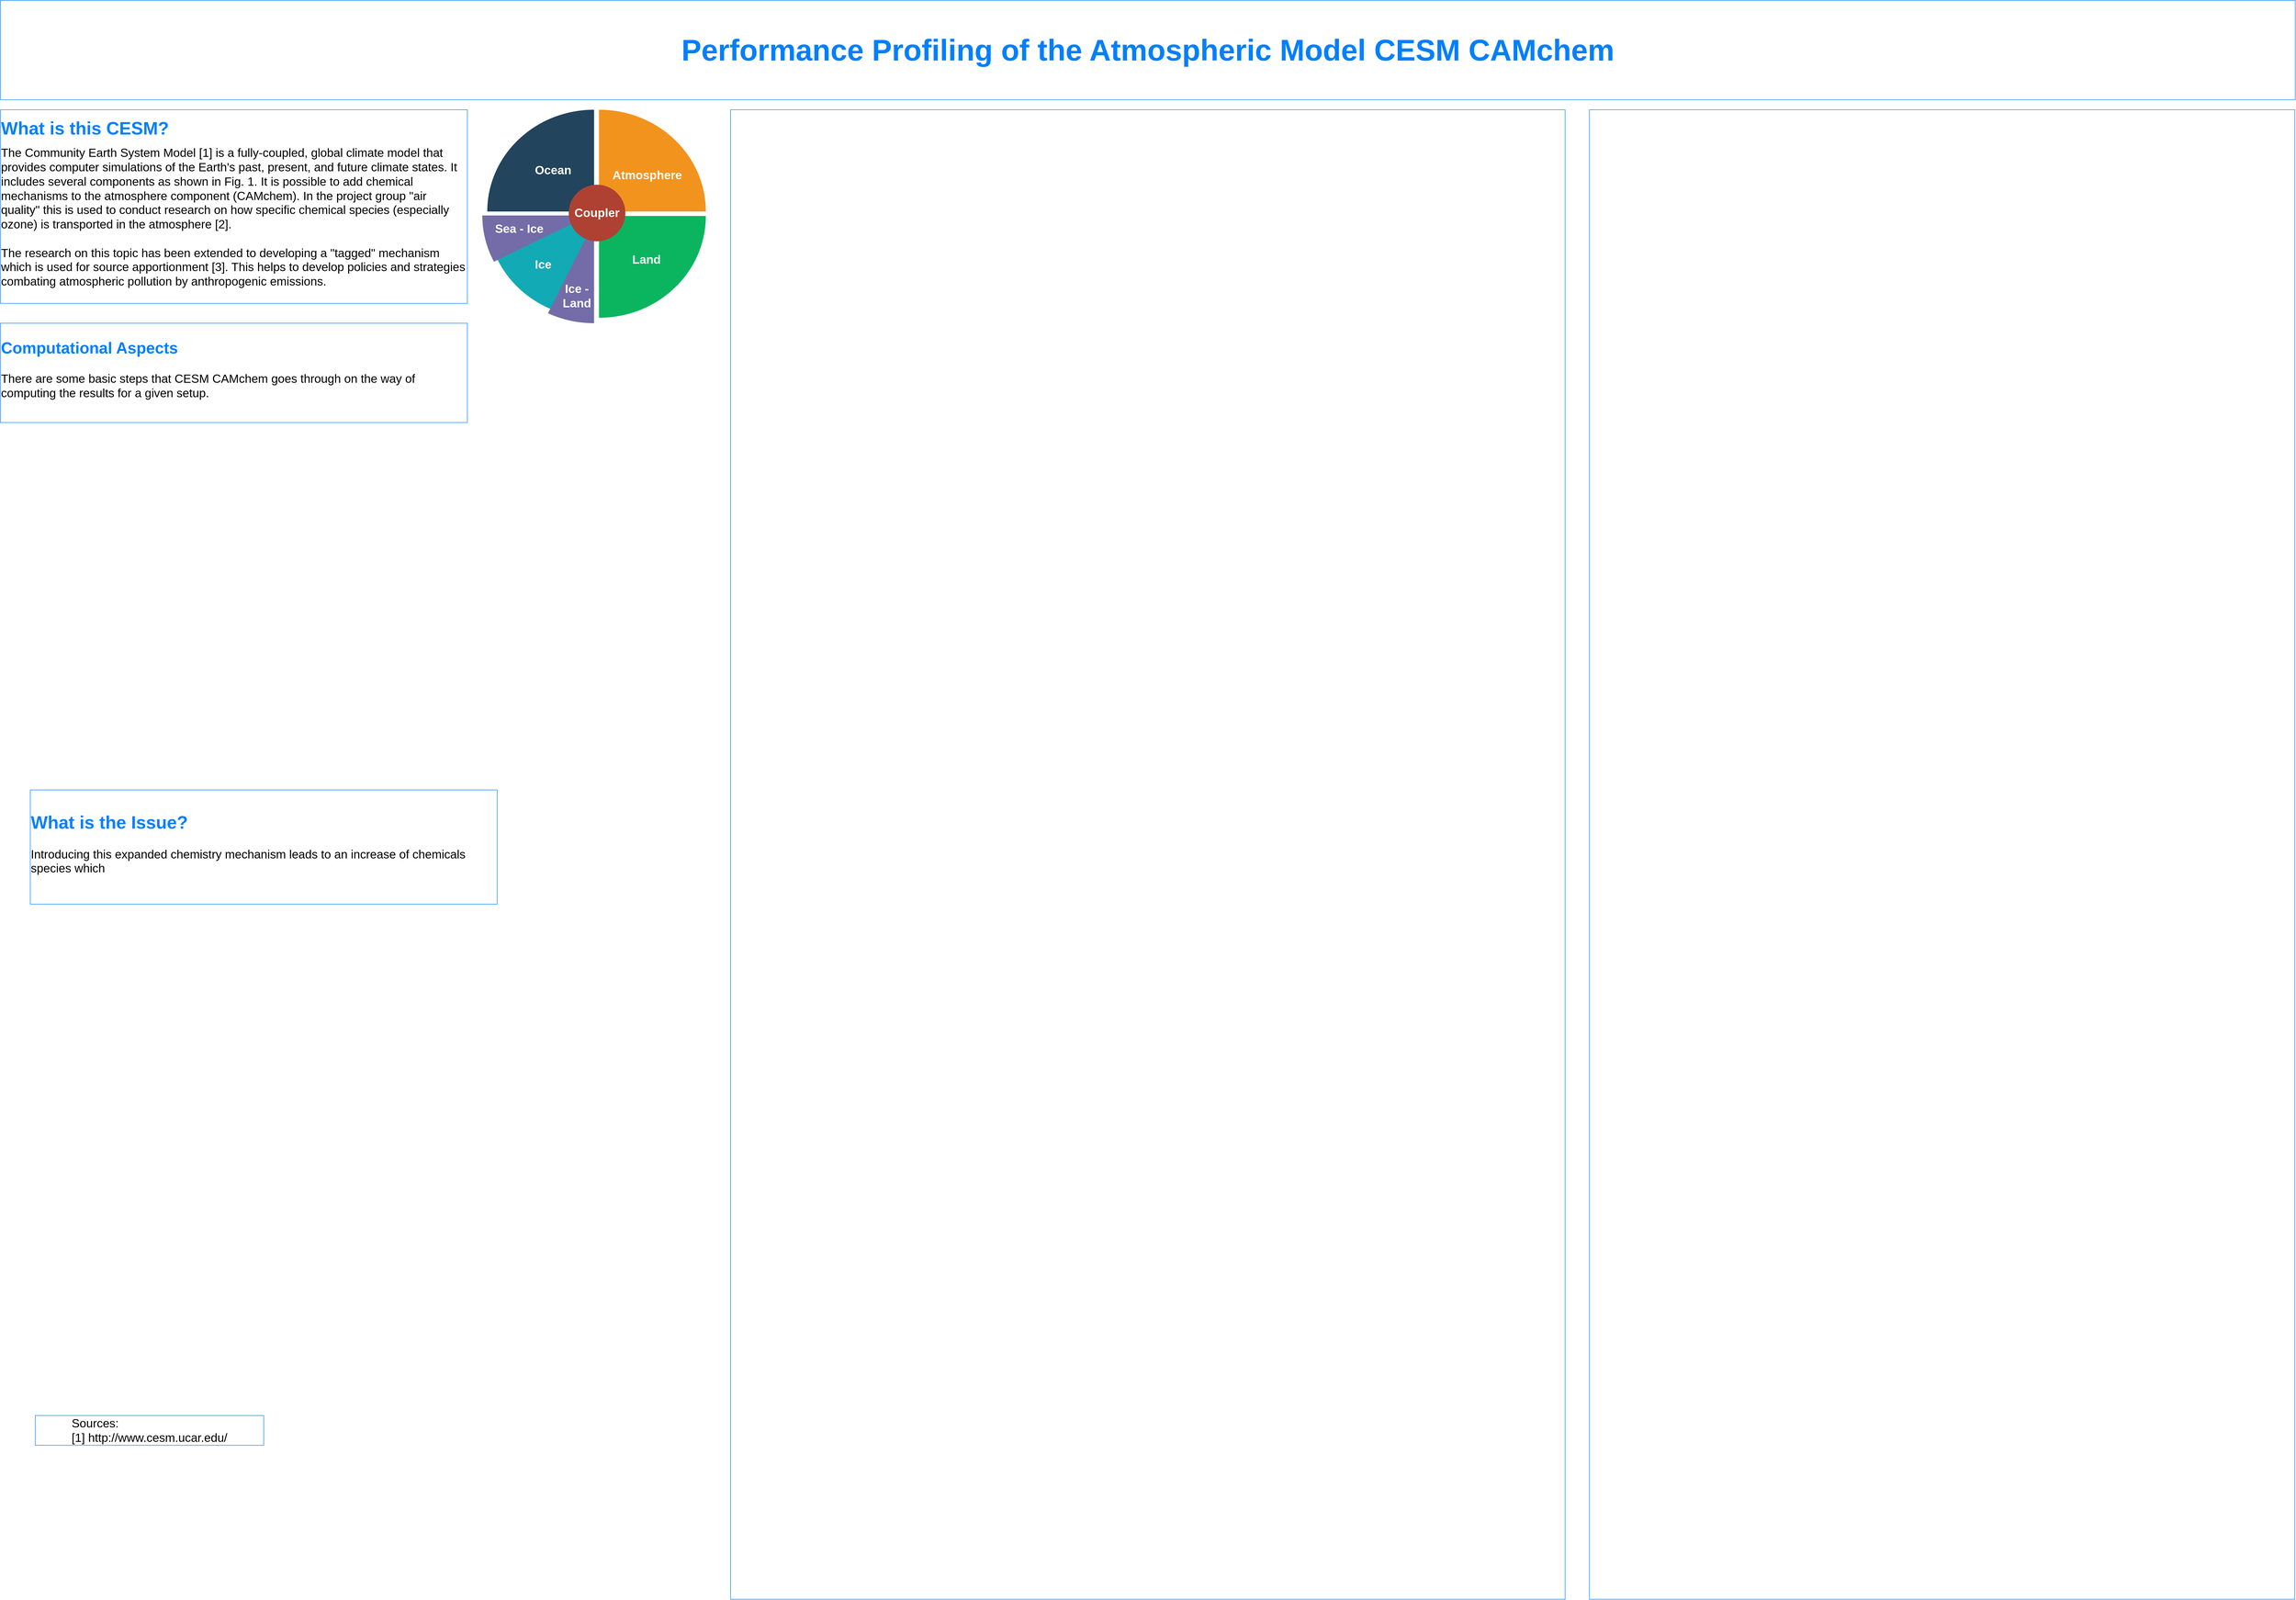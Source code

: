 <mxfile version="10.6.9" type="github"><diagram id="mjhDDRxly4AxYH8nvqQT" name="Page-1"><mxGraphModel dx="1859" dy="1043" grid="1" gridSize="10" guides="1" tooltips="1" connect="1" arrows="1" fold="1" page="1" pageScale="1" pageWidth="4681" pageHeight="3300" math="0" shadow="0"><root><mxCell id="0"/><mxCell id="1" parent="0"/><mxCell id="dlEqyy9EDfAYzepxbtxh-1" value="&lt;font color=&quot;#007FFF&quot;&gt;&lt;b&gt;&lt;font style=&quot;font-size: 60px&quot;&gt;Performance Profiling of the Atmospheric Model CESM CAMchem&lt;br&gt;&lt;/font&gt;&lt;/b&gt;&lt;/font&gt;" style="rounded=0;whiteSpace=wrap;html=1;strokeColor=#007FFF;" vertex="1" parent="1"><mxGeometry x="20" y="20" width="4620" height="200" as="geometry"/></mxCell><mxCell id="dlEqyy9EDfAYzepxbtxh-2" value="&lt;div align=&quot;left&quot;&gt;&lt;font style=&quot;font-size: 36px&quot; color=&quot;#007FFF&quot;&gt;&lt;b&gt;What is this CESM?&lt;/b&gt;&lt;/font&gt;&lt;br&gt;&lt;/div&gt;&lt;div&gt;&lt;br&gt;&lt;/div&gt;&lt;div style=&quot;font-size: 24px&quot; align=&quot;left&quot;&gt;The Community Earth System Model [1] is a fully-coupled, global climate model that provides computer simulations of the Earth's past, present, and future climate states. It includes several components as shown in Fig. 1. It is possible to add chemical mechanisms to the atmosphere component (CAMchem). In the project group &quot;air quality&quot; this is used to conduct research on how specific chemical species (especially ozone) is transported in the atmosphere [2].&lt;/div&gt;&lt;div style=&quot;font-size: 24px&quot; align=&quot;left&quot;&gt;&lt;br&gt;&lt;/div&gt;&lt;div style=&quot;font-size: 24px&quot; align=&quot;left&quot;&gt;The research on this topic has been extended to developing a &quot;tagged&quot; mechanism which is used for source apportionment [3]. This helps to develop policies and strategies combating atmospheric pollution by anthropogenic emissions. &lt;br&gt;&lt;/div&gt;&amp;nbsp;" style="rounded=0;whiteSpace=wrap;html=1;strokeColor=#007FFF;" vertex="1" parent="1"><mxGeometry x="20" y="240" width="940" height="390" as="geometry"/></mxCell><mxCell id="dlEqyy9EDfAYzepxbtxh-3" value="" style="rounded=0;whiteSpace=wrap;html=1;strokeColor=#007FFF;" vertex="1" parent="1"><mxGeometry x="1490" y="240" width="1680" height="3000" as="geometry"/></mxCell><mxCell id="dlEqyy9EDfAYzepxbtxh-4" value="" style="rounded=0;whiteSpace=wrap;html=1;strokeColor=#007FFF;" vertex="1" parent="1"><mxGeometry x="3219" y="240" width="1420" height="3000" as="geometry"/></mxCell><mxCell id="dlEqyy9EDfAYzepxbtxh-5" value="&lt;div style=&quot;font-size: 24px&quot; align=&quot;left&quot;&gt;&lt;font style=&quot;font-size: 24px&quot;&gt;Sources:&lt;/font&gt;&lt;/div&gt;&lt;div style=&quot;font-size: 24px&quot; align=&quot;left&quot;&gt;&lt;font style=&quot;font-size: 24px&quot;&gt;[1] http://www.cesm.ucar.edu/&lt;br&gt;&lt;/font&gt;&lt;/div&gt;" style="rounded=0;whiteSpace=wrap;html=1;strokeColor=#007FFF;" vertex="1" parent="1"><mxGeometry x="90" y="2870" width="460" height="60" as="geometry"/></mxCell><mxCell id="dlEqyy9EDfAYzepxbtxh-9" value="" style="verticalLabelPosition=bottom;verticalAlign=top;html=1;shape=mxgraph.basic.pie;fillColor=#23445D;strokeColor=none;startAngle=0.75;endAngle=0;rotation=0;flipH=0;flipV=0;" vertex="1" parent="1"><mxGeometry x="1000" y="240" width="430" height="410" as="geometry"/></mxCell><mxCell id="dlEqyy9EDfAYzepxbtxh-10" value="" style="verticalLabelPosition=bottom;verticalAlign=top;html=1;shape=mxgraph.basic.pie;fillColor=#F2931E;strokeColor=none;startAngle=0.75;endAngle=0;rotation=0;flipH=1;flipV=0;" vertex="1" parent="1"><mxGeometry x="1010" y="240" width="430" height="410" as="geometry"/></mxCell><mxCell id="dlEqyy9EDfAYzepxbtxh-11" value="" style="verticalLabelPosition=bottom;verticalAlign=top;html=1;shape=mxgraph.basic.pie;fillColor=#0BB560;strokeColor=none;startAngle=0.75;endAngle=0;rotation=0;flipH=1;flipV=1;" vertex="1" parent="1"><mxGeometry x="1010" y="249" width="430" height="410" as="geometry"/></mxCell><mxCell id="dlEqyy9EDfAYzepxbtxh-12" value="" style="verticalLabelPosition=bottom;verticalAlign=top;html=1;shape=mxgraph.basic.pie;fillColor=#12AAB5;strokeColor=none;startAngle=0.75;endAngle=0;rotation=0;flipH=0;flipV=1;" vertex="1" parent="1"><mxGeometry x="1000" y="249" width="430" height="410" as="geometry"/></mxCell><mxCell id="dlEqyy9EDfAYzepxbtxh-39" value="&lt;b&gt;&lt;font style=&quot;font-size: 24px&quot;&gt;Land&lt;/font&gt;&lt;/b&gt;" style="text;html=1;resizable=0;points=[];autosize=1;align=left;verticalAlign=top;spacingTop=-4;fontColor=#FFFFFF;" vertex="1" parent="1"><mxGeometry x="1290" y="525" width="70" height="20" as="geometry"/></mxCell><mxCell id="dlEqyy9EDfAYzepxbtxh-40" value="&lt;b&gt;&lt;font style=&quot;font-size: 24px&quot;&gt;Atmosphere&lt;/font&gt;&lt;/b&gt;" style="text;html=1;resizable=0;points=[];autosize=1;align=left;verticalAlign=top;spacingTop=-4;fontColor=#FFFFFF;" vertex="1" parent="1"><mxGeometry x="1250" y="355" width="150" height="20" as="geometry"/></mxCell><mxCell id="dlEqyy9EDfAYzepxbtxh-41" value="&lt;b&gt;&lt;font style=&quot;font-size: 24px&quot;&gt;Ocean&lt;/font&gt;&lt;/b&gt;" style="text;html=1;resizable=0;points=[];autosize=1;align=left;verticalAlign=top;spacingTop=-4;fontColor=#FFFFFF;" vertex="1" parent="1"><mxGeometry x="1094" y="345" width="90" height="20" as="geometry"/></mxCell><mxCell id="dlEqyy9EDfAYzepxbtxh-42" value="&lt;b&gt;&lt;font style=&quot;font-size: 24px&quot;&gt;Ice&lt;/font&gt;&lt;/b&gt;" style="text;html=1;resizable=0;points=[];autosize=1;align=left;verticalAlign=top;spacingTop=-4;fontColor=#FFFFFF;" vertex="1" parent="1"><mxGeometry x="1094" y="535" width="50" height="20" as="geometry"/></mxCell><mxCell id="dlEqyy9EDfAYzepxbtxh-43" value="" style="verticalLabelPosition=bottom;verticalAlign=top;html=1;shape=mxgraph.basic.pie;fillColor=#736CA8;strokeColor=none;startAngle=0.929;endAngle=0;rotation=0;flipH=0;flipV=1;" vertex="1" parent="1"><mxGeometry x="1000" y="260" width="430" height="410" as="geometry"/></mxCell><mxCell id="dlEqyy9EDfAYzepxbtxh-44" value="" style="verticalLabelPosition=bottom;verticalAlign=top;html=1;shape=mxgraph.basic.pie;fillColor=#736CA8;strokeColor=none;startAngle=0.75;endAngle=0.825;rotation=0;flipH=0;flipV=1;" vertex="1" parent="1"><mxGeometry x="990" y="248" width="430" height="410" as="geometry"/></mxCell><mxCell id="dlEqyy9EDfAYzepxbtxh-30" value="&lt;font style=&quot;font-size: 24px&quot; color=&quot;#FFFFFF&quot;&gt;&lt;b&gt;Coupler&lt;/b&gt;&lt;/font&gt;" style="ellipse;whiteSpace=wrap;html=1;aspect=fixed;strokeColor=none;fillColor=#AE4132;" vertex="1" parent="1"><mxGeometry x="1164" y="391" width="114" height="114" as="geometry"/></mxCell><mxCell id="dlEqyy9EDfAYzepxbtxh-45" value="&lt;font style=&quot;font-size: 24px&quot;&gt;&lt;b&gt;Sea - Ice&lt;/b&gt;&lt;/font&gt;" style="text;html=1;resizable=0;points=[];autosize=1;align=center;verticalAlign=middle;spacingTop=0;fontColor=#FFFFFF;strokeWidth=1;spacing=0;labelPosition=center;verticalLabelPosition=middle;" vertex="1" parent="1"><mxGeometry x="1009" y="465" width="110" height="30" as="geometry"/></mxCell><mxCell id="dlEqyy9EDfAYzepxbtxh-46" value="&lt;div style=&quot;font-size: 24px&quot;&gt;&lt;font style=&quot;font-size: 24px&quot;&gt;Ice -&lt;br&gt;&lt;/font&gt;&lt;/div&gt;&lt;div style=&quot;font-size: 24px&quot;&gt;&lt;font style=&quot;font-size: 24px&quot;&gt;Land&lt;br&gt;&lt;/font&gt;&lt;/div&gt;" style="text;html=1;resizable=0;points=[];autosize=1;align=center;verticalAlign=middle;spacingTop=0;fontColor=#FFFFFF;strokeWidth=1;spacing=0;labelPosition=center;verticalLabelPosition=middle;fontStyle=1" vertex="1" parent="1"><mxGeometry x="1145" y="600" width="70" height="30" as="geometry"/></mxCell><mxCell id="dlEqyy9EDfAYzepxbtxh-47" value="&lt;div align=&quot;left&quot;&gt;&lt;font style=&quot;font-size: 36px&quot; color=&quot;#007FFF&quot;&gt;&lt;b&gt;What is the Issue?&lt;/b&gt;&lt;/font&gt;&lt;br&gt;&lt;/div&gt;&lt;div style=&quot;font-size: 24px&quot; align=&quot;left&quot;&gt;&lt;br&gt;&lt;/div&gt;&lt;div style=&quot;font-size: 24px&quot; align=&quot;left&quot;&gt;Introducing this expanded chemistry mechanism leads to an increase of chemicals species which &lt;br&gt;&lt;/div&gt;&amp;nbsp;" style="rounded=0;whiteSpace=wrap;html=1;strokeColor=#007FFF;" vertex="1" parent="1"><mxGeometry x="80" y="1610" width="940" height="230" as="geometry"/></mxCell><mxCell id="dlEqyy9EDfAYzepxbtxh-48" value="&lt;div style=&quot;font-size: 32px&quot; align=&quot;left&quot;&gt;&lt;font style=&quot;font-size: 32px&quot; color=&quot;#007FFF&quot;&gt;&lt;b&gt;Computational Aspects&lt;/b&gt;&lt;/font&gt;&lt;br&gt;&lt;/div&gt;&lt;div style=&quot;font-size: 24px&quot; align=&quot;left&quot;&gt;&lt;br&gt;&lt;/div&gt;&lt;div style=&quot;font-size: 24px&quot; align=&quot;left&quot;&gt;There are some basic steps that CESM CAMchem goes through on the way of computing the results for a given setup.&lt;br&gt;&lt;/div&gt;&amp;nbsp;" style="rounded=0;whiteSpace=wrap;html=1;strokeColor=#007FFF;" vertex="1" parent="1"><mxGeometry x="20" y="670" width="940" height="200" as="geometry"/></mxCell></root></mxGraphModel></diagram></mxfile>